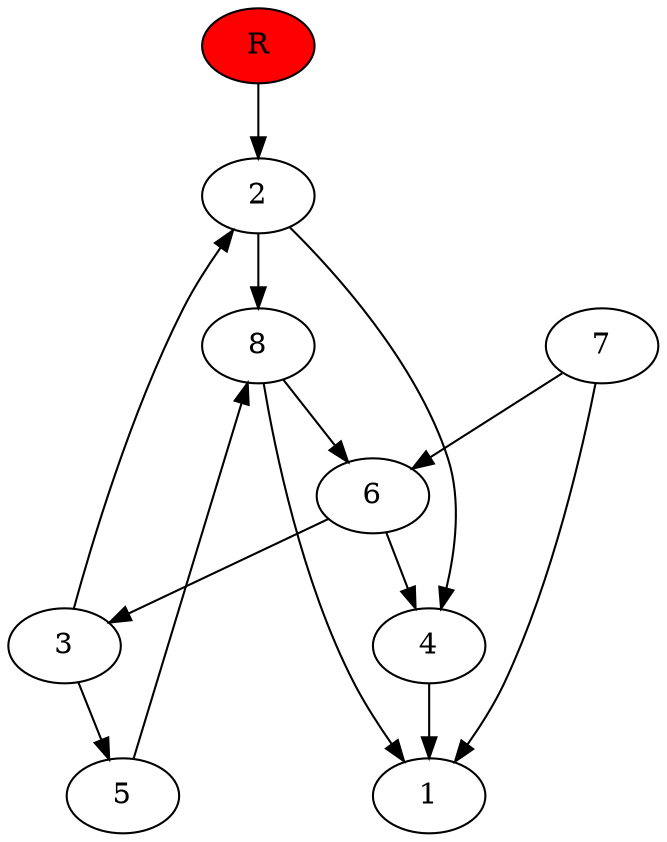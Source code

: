 digraph prb39808 {
	1
	2
	3
	4
	5
	6
	7
	8
	R [fillcolor="#ff0000" style=filled]
	2 -> 4
	2 -> 8
	3 -> 2
	3 -> 5
	4 -> 1
	5 -> 8
	6 -> 3
	6 -> 4
	7 -> 1
	7 -> 6
	8 -> 1
	8 -> 6
	R -> 2
}
